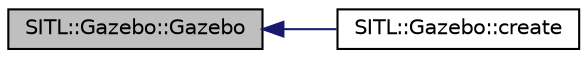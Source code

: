 digraph "SITL::Gazebo::Gazebo"
{
 // INTERACTIVE_SVG=YES
  edge [fontname="Helvetica",fontsize="10",labelfontname="Helvetica",labelfontsize="10"];
  node [fontname="Helvetica",fontsize="10",shape=record];
  rankdir="LR";
  Node1 [label="SITL::Gazebo::Gazebo",height=0.2,width=0.4,color="black", fillcolor="grey75", style="filled", fontcolor="black"];
  Node1 -> Node2 [dir="back",color="midnightblue",fontsize="10",style="solid",fontname="Helvetica"];
  Node2 [label="SITL::Gazebo::create",height=0.2,width=0.4,color="black", fillcolor="white", style="filled",URL="$classSITL_1_1Gazebo.html#af28d1ea172467c3e5b36ac01da998d87"];
}
